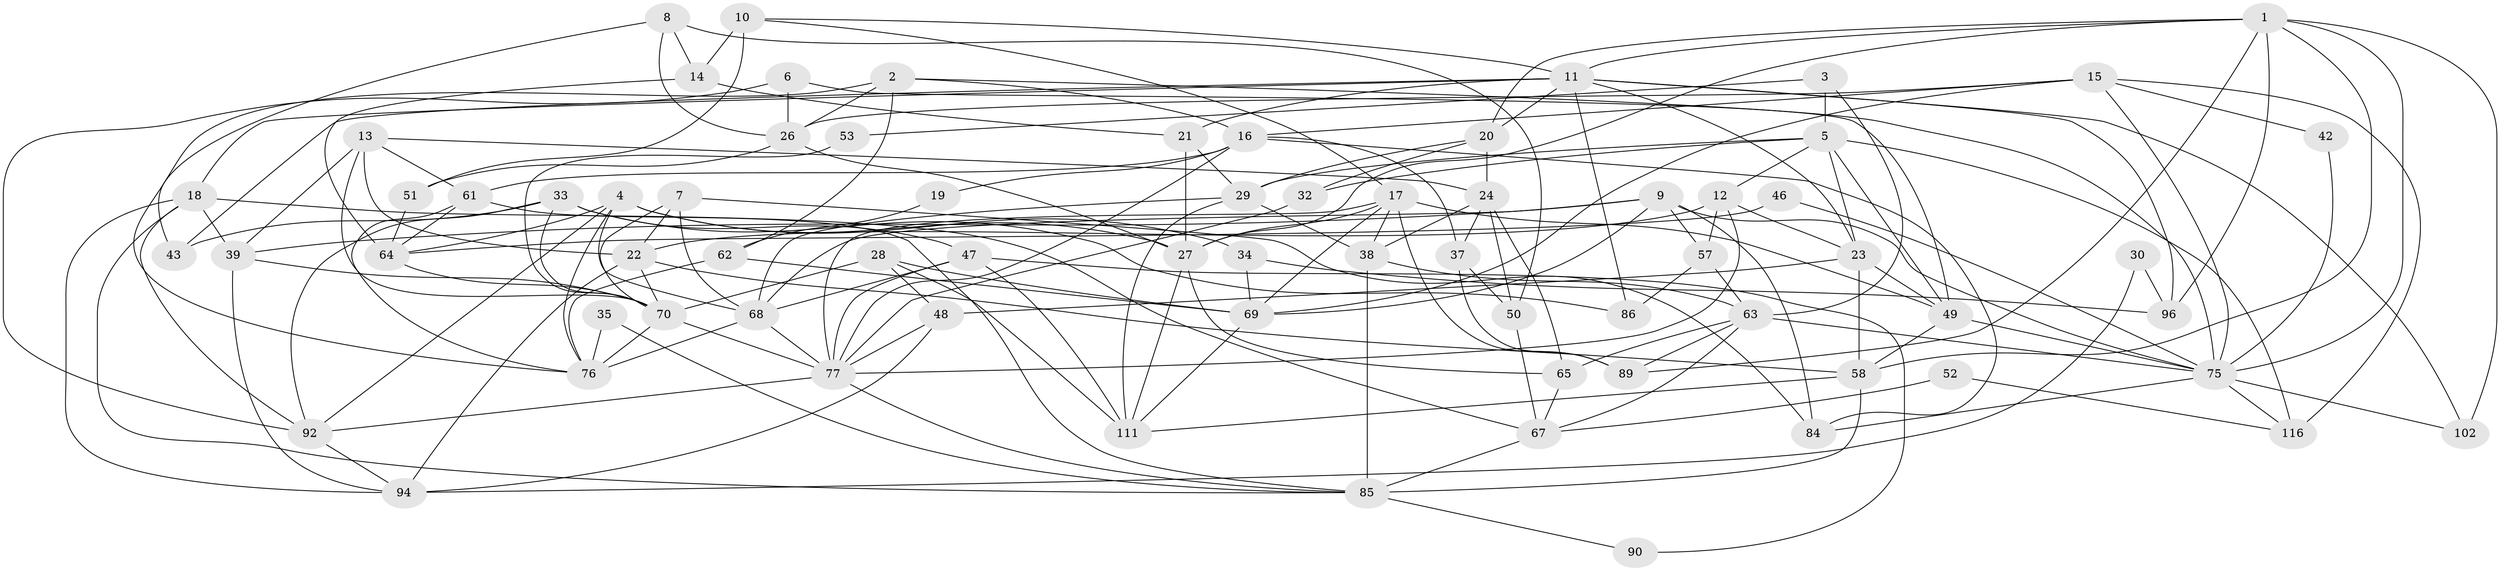 // Generated by graph-tools (version 1.1) at 2025/24/03/03/25 07:24:00]
// undirected, 71 vertices, 179 edges
graph export_dot {
graph [start="1"]
  node [color=gray90,style=filled];
  1 [super="+78"];
  2 [super="+109"];
  3;
  4 [super="+31"];
  5 [super="+88"];
  6;
  7 [super="+105"];
  8 [super="+25"];
  9 [super="+115"];
  10 [super="+40"];
  11 [super="+45"];
  12 [super="+59"];
  13 [super="+71"];
  14;
  15 [super="+91"];
  16 [super="+99"];
  17 [super="+41"];
  18 [super="+80"];
  19;
  20 [super="+55"];
  21 [super="+56"];
  22 [super="+60"];
  23 [super="+112"];
  24 [super="+73"];
  26 [super="+54"];
  27 [super="+82"];
  28;
  29 [super="+74"];
  30;
  32 [super="+36"];
  33 [super="+113"];
  34;
  35;
  37 [super="+104"];
  38 [super="+44"];
  39;
  42;
  43;
  46;
  47;
  48;
  49 [super="+66"];
  50;
  51;
  52;
  53 [super="+114"];
  57;
  58 [super="+101"];
  61 [super="+107"];
  62 [super="+93"];
  63 [super="+110"];
  64 [super="+79"];
  65;
  67 [super="+83"];
  68 [super="+108"];
  69 [super="+87"];
  70 [super="+72"];
  75 [super="+97"];
  76 [super="+81"];
  77 [super="+98"];
  84 [super="+106"];
  85 [super="+100"];
  86;
  89;
  90;
  92 [super="+103"];
  94 [super="+95"];
  96;
  102;
  111;
  116;
  1 -- 27;
  1 -- 75;
  1 -- 102;
  1 -- 20;
  1 -- 96;
  1 -- 89;
  1 -- 58;
  1 -- 11;
  2 -- 75;
  2 -- 62;
  2 -- 16;
  2 -- 26;
  2 -- 76;
  3 -- 63;
  3 -- 5;
  3 -- 53;
  4 -- 34;
  4 -- 68;
  4 -- 64;
  4 -- 27;
  4 -- 76;
  4 -- 92;
  5 -- 12;
  5 -- 49;
  5 -- 23;
  5 -- 32;
  5 -- 29;
  5 -- 116;
  6 -- 92;
  6 -- 26;
  6 -- 49;
  7 -- 68;
  7 -- 84;
  7 -- 70;
  7 -- 22;
  8 -- 43;
  8 -- 50;
  8 -- 26;
  8 -- 14;
  9 -- 68;
  9 -- 69;
  9 -- 57;
  9 -- 75;
  9 -- 39;
  9 -- 84;
  10 -- 14 [weight=2];
  10 -- 11;
  10 -- 17;
  10 -- 51;
  11 -- 43;
  11 -- 96;
  11 -- 20;
  11 -- 102;
  11 -- 86;
  11 -- 23;
  11 -- 21;
  11 -- 18;
  12 -- 77;
  12 -- 22 [weight=2];
  12 -- 57;
  12 -- 23;
  13 -- 24;
  13 -- 39;
  13 -- 70;
  13 -- 22;
  13 -- 61;
  14 -- 21;
  14 -- 64;
  15 -- 16;
  15 -- 116;
  15 -- 75;
  15 -- 42;
  15 -- 26;
  15 -- 69;
  16 -- 77;
  16 -- 19;
  16 -- 84;
  16 -- 61;
  16 -- 37;
  17 -- 38;
  17 -- 89;
  17 -- 69;
  17 -- 49;
  17 -- 27;
  17 -- 77;
  18 -- 92;
  18 -- 67;
  18 -- 85;
  18 -- 39;
  18 -- 94;
  19 -- 62;
  20 -- 29;
  20 -- 32;
  20 -- 24;
  21 -- 27;
  21 -- 29;
  22 -- 94;
  22 -- 70;
  22 -- 58;
  23 -- 48;
  23 -- 58;
  23 -- 49;
  24 -- 65;
  24 -- 37;
  24 -- 38;
  24 -- 50;
  26 -- 51;
  26 -- 27;
  27 -- 65;
  27 -- 111;
  28 -- 48;
  28 -- 70;
  28 -- 111;
  28 -- 69;
  29 -- 38;
  29 -- 68;
  29 -- 111;
  30 -- 96;
  30 -- 94;
  32 -- 77;
  33 -- 70;
  33 -- 43;
  33 -- 47;
  33 -- 92;
  33 -- 86;
  34 -- 96;
  34 -- 69;
  35 -- 76;
  35 -- 85;
  37 -- 89;
  37 -- 50;
  38 -- 63;
  38 -- 85 [weight=2];
  39 -- 70;
  39 -- 94;
  42 -- 75;
  46 -- 75;
  46 -- 64;
  47 -- 111;
  47 -- 77;
  47 -- 90;
  47 -- 68;
  48 -- 94;
  48 -- 77;
  49 -- 58;
  49 -- 75;
  50 -- 67;
  51 -- 64;
  52 -- 67;
  52 -- 116;
  53 -- 70;
  57 -- 86;
  57 -- 63;
  58 -- 111;
  58 -- 85;
  61 -- 76;
  61 -- 64;
  61 -- 85;
  62 -- 76;
  62 -- 69;
  63 -- 89;
  63 -- 75;
  63 -- 65;
  63 -- 67;
  64 -- 70;
  65 -- 67;
  67 -- 85;
  68 -- 76;
  68 -- 77;
  69 -- 111;
  70 -- 76 [weight=2];
  70 -- 77;
  75 -- 102;
  75 -- 116;
  75 -- 84;
  77 -- 92 [weight=2];
  77 -- 85;
  85 -- 90;
  92 -- 94;
}
